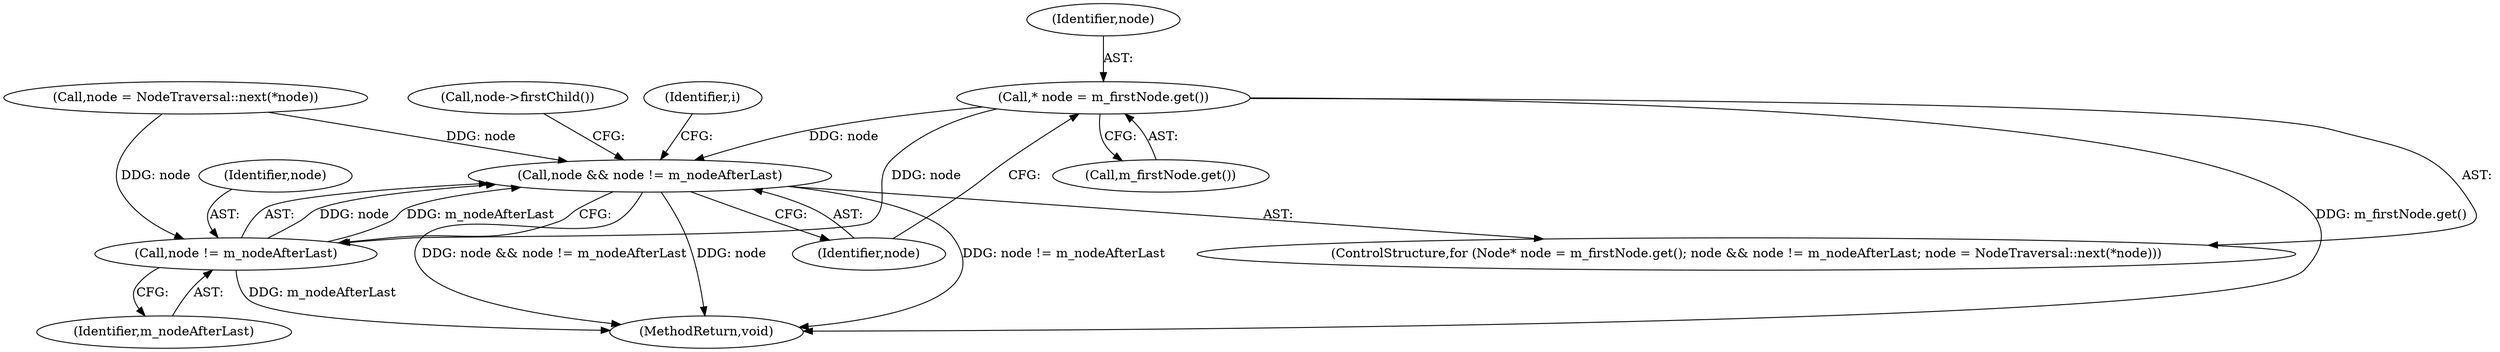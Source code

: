 digraph "0_Chrome_b2b21468c1f7f08b30a7c1755316f6026c50eb2a@pointer" {
"1000109" [label="(Call,* node = m_firstNode.get())"];
"1000112" [label="(Call,node && node != m_nodeAfterLast)"];
"1000114" [label="(Call,node != m_nodeAfterLast)"];
"1000110" [label="(Identifier,node)"];
"1000109" [label="(Call,* node = m_firstNode.get())"];
"1000107" [label="(ControlStructure,for (Node* node = m_firstNode.get(); node && node != m_nodeAfterLast; node = NodeTraversal::next(*node)))"];
"1000125" [label="(Call,node->firstChild())"];
"1000221" [label="(Identifier,i)"];
"1000111" [label="(Call,m_firstNode.get())"];
"1000117" [label="(Call,node = NodeTraversal::next(*node))"];
"1000116" [label="(Identifier,m_nodeAfterLast)"];
"1000113" [label="(Identifier,node)"];
"1000115" [label="(Identifier,node)"];
"1000112" [label="(Call,node && node != m_nodeAfterLast)"];
"1000114" [label="(Call,node != m_nodeAfterLast)"];
"1000248" [label="(MethodReturn,void)"];
"1000109" -> "1000107"  [label="AST: "];
"1000109" -> "1000111"  [label="CFG: "];
"1000110" -> "1000109"  [label="AST: "];
"1000111" -> "1000109"  [label="AST: "];
"1000113" -> "1000109"  [label="CFG: "];
"1000109" -> "1000248"  [label="DDG: m_firstNode.get()"];
"1000109" -> "1000112"  [label="DDG: node"];
"1000109" -> "1000114"  [label="DDG: node"];
"1000112" -> "1000107"  [label="AST: "];
"1000112" -> "1000113"  [label="CFG: "];
"1000112" -> "1000114"  [label="CFG: "];
"1000113" -> "1000112"  [label="AST: "];
"1000114" -> "1000112"  [label="AST: "];
"1000125" -> "1000112"  [label="CFG: "];
"1000221" -> "1000112"  [label="CFG: "];
"1000112" -> "1000248"  [label="DDG: node != m_nodeAfterLast"];
"1000112" -> "1000248"  [label="DDG: node && node != m_nodeAfterLast"];
"1000112" -> "1000248"  [label="DDG: node"];
"1000114" -> "1000112"  [label="DDG: node"];
"1000114" -> "1000112"  [label="DDG: m_nodeAfterLast"];
"1000117" -> "1000112"  [label="DDG: node"];
"1000114" -> "1000116"  [label="CFG: "];
"1000115" -> "1000114"  [label="AST: "];
"1000116" -> "1000114"  [label="AST: "];
"1000114" -> "1000248"  [label="DDG: m_nodeAfterLast"];
"1000117" -> "1000114"  [label="DDG: node"];
}
